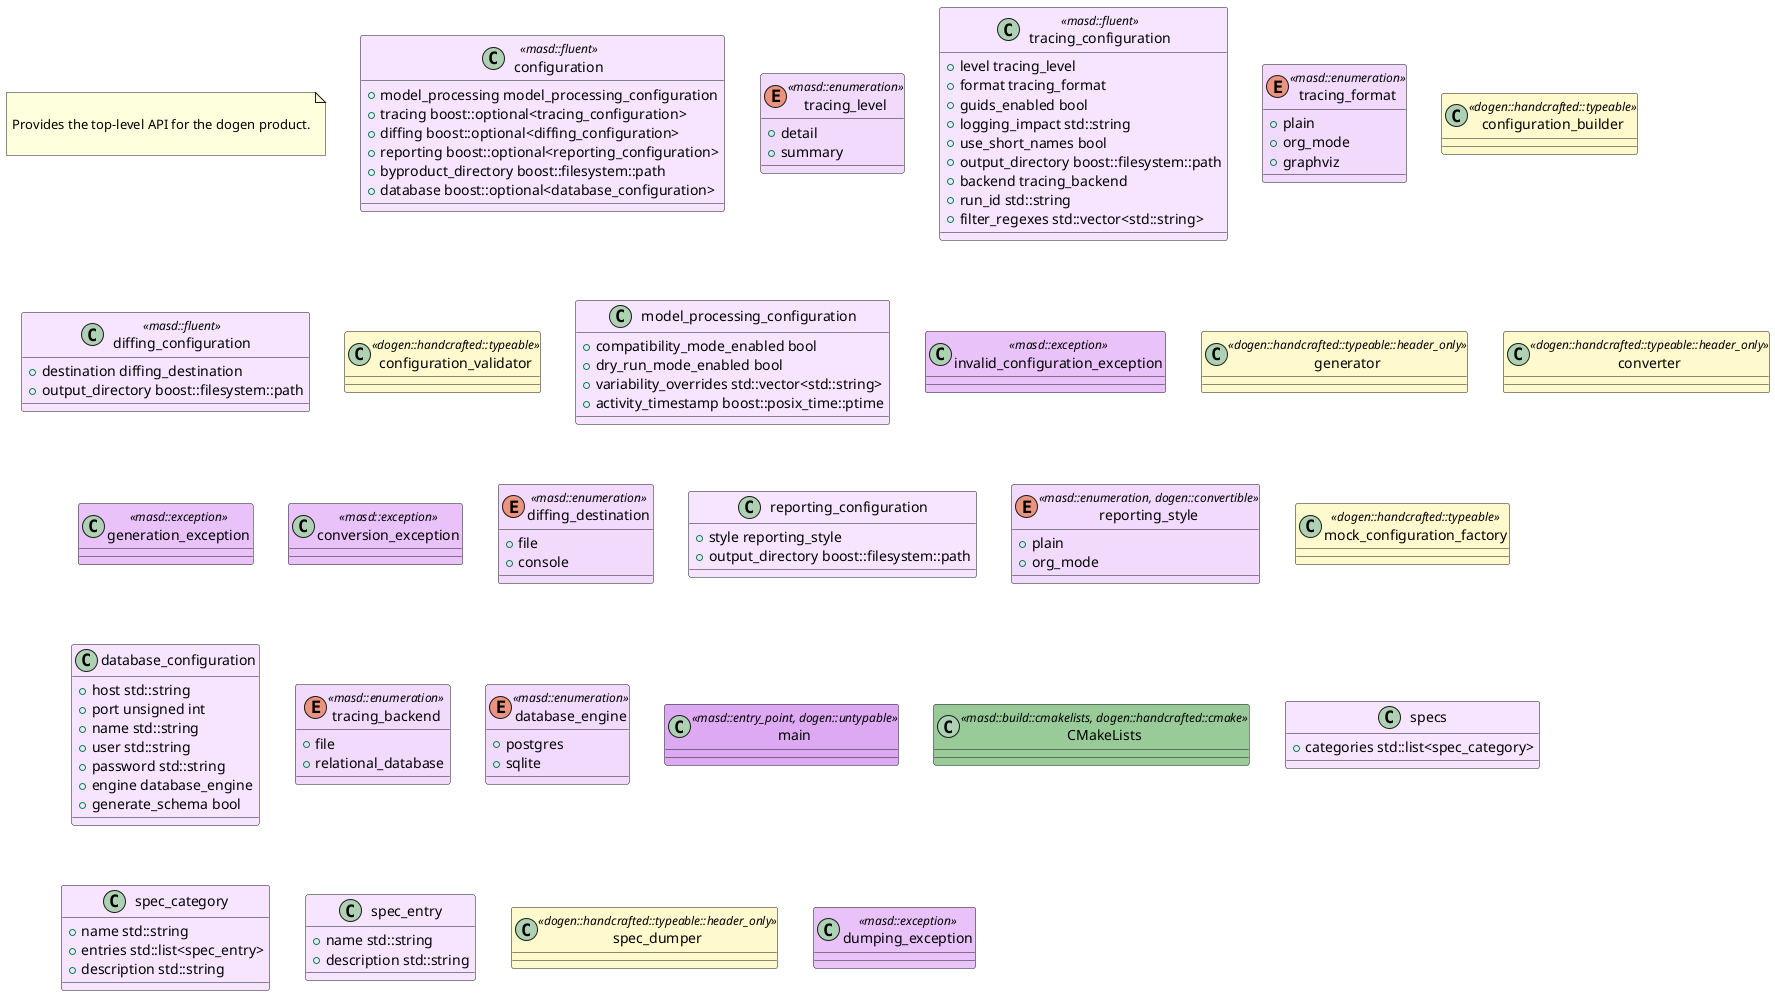 @startuml
set namespaceSeparator ::
note as N1

Provides the top-level API for the dogen product.

end note

class configuration <<masd::fluent>> #F7E5FF {
        +{field} model_processing model_processing_configuration
        +{field} tracing boost::optional<tracing_configuration>
        +{field} diffing boost::optional<diffing_configuration>
        +{field} reporting boost::optional<reporting_configuration>
        +{field} byproduct_directory boost::filesystem::path
        +{field} database boost::optional<database_configuration>
}

enum tracing_level <<masd::enumeration>> #F2DAFD {
        +{field} detail
        +{field} summary
}

class tracing_configuration <<masd::fluent>> #F7E5FF {
        +{field} level tracing_level
        +{field} format tracing_format
        +{field} guids_enabled bool
        +{field} logging_impact std::string
        +{field} use_short_names bool
        +{field} output_directory boost::filesystem::path
        +{field} backend tracing_backend
        +{field} run_id std::string
        +{field} filter_regexes std::vector<std::string>
}

enum tracing_format <<masd::enumeration>> #F2DAFD {
        +{field} plain
        +{field} org_mode
        +{field} graphviz
}

class configuration_builder <<dogen::handcrafted::typeable>> #FFFACD {
}

class diffing_configuration <<masd::fluent>> #F7E5FF {
        +{field} destination diffing_destination
        +{field} output_directory boost::filesystem::path
}

class configuration_validator <<dogen::handcrafted::typeable>> #FFFACD {
}

class model_processing_configuration #F7E5FF {
        +{field} compatibility_mode_enabled bool
        +{field} dry_run_mode_enabled bool
        +{field} variability_overrides std::vector<std::string>
        +{field} activity_timestamp boost::posix_time::ptime
}

class invalid_configuration_exception <<masd::exception>> #E8C2F8 {
}

class generator <<dogen::handcrafted::typeable::header_only>> #FFFACD {
}

class converter <<dogen::handcrafted::typeable::header_only>> #FFFACD {
}

class generation_exception <<masd::exception>> #E8C2F8 {
}

class conversion_exception <<masd::exception>> #E8C2F8 {
}

enum diffing_destination <<masd::enumeration>> #F2DAFD {
        +{field} file
        +{field} console
}

class reporting_configuration #F7E5FF {
        +{field} style reporting_style
        +{field} output_directory boost::filesystem::path
}

enum reporting_style <<masd::enumeration, dogen::convertible>> #F2DAFD {
        +{field} plain
        +{field} org_mode
}

class mock_configuration_factory <<dogen::handcrafted::typeable>> #FFFACD {
}

class database_configuration #F7E5FF {
        +{field} host std::string
        +{field} port unsigned int
        +{field} name std::string
        +{field} user std::string
        +{field} password std::string
        +{field} engine database_engine
        +{field} generate_schema bool
}

enum tracing_backend <<masd::enumeration>> #F2DAFD {
        +{field} file
        +{field} relational_database
}

enum database_engine <<masd::enumeration>> #F2DAFD {
        +{field} postgres
        +{field} sqlite
}

class main <<masd::entry_point, dogen::untypable>> #DDA9F3 {
}

class CMakeLists <<masd::build::cmakelists, dogen::handcrafted::cmake>> #99CB99 {
}

class specs #F7E5FF {
        +{field} categories std::list<spec_category>
}

class spec_category #F7E5FF {
        +{field} name std::string
        +{field} entries std::list<spec_entry>
        +{field} description std::string
}

class spec_entry #F7E5FF {
        +{field} name std::string
        +{field} description std::string
}

class spec_dumper <<dogen::handcrafted::typeable::header_only>> #FFFACD {
}

class dumping_exception <<masd::exception>> #E8C2F8 {
}

@enduml
